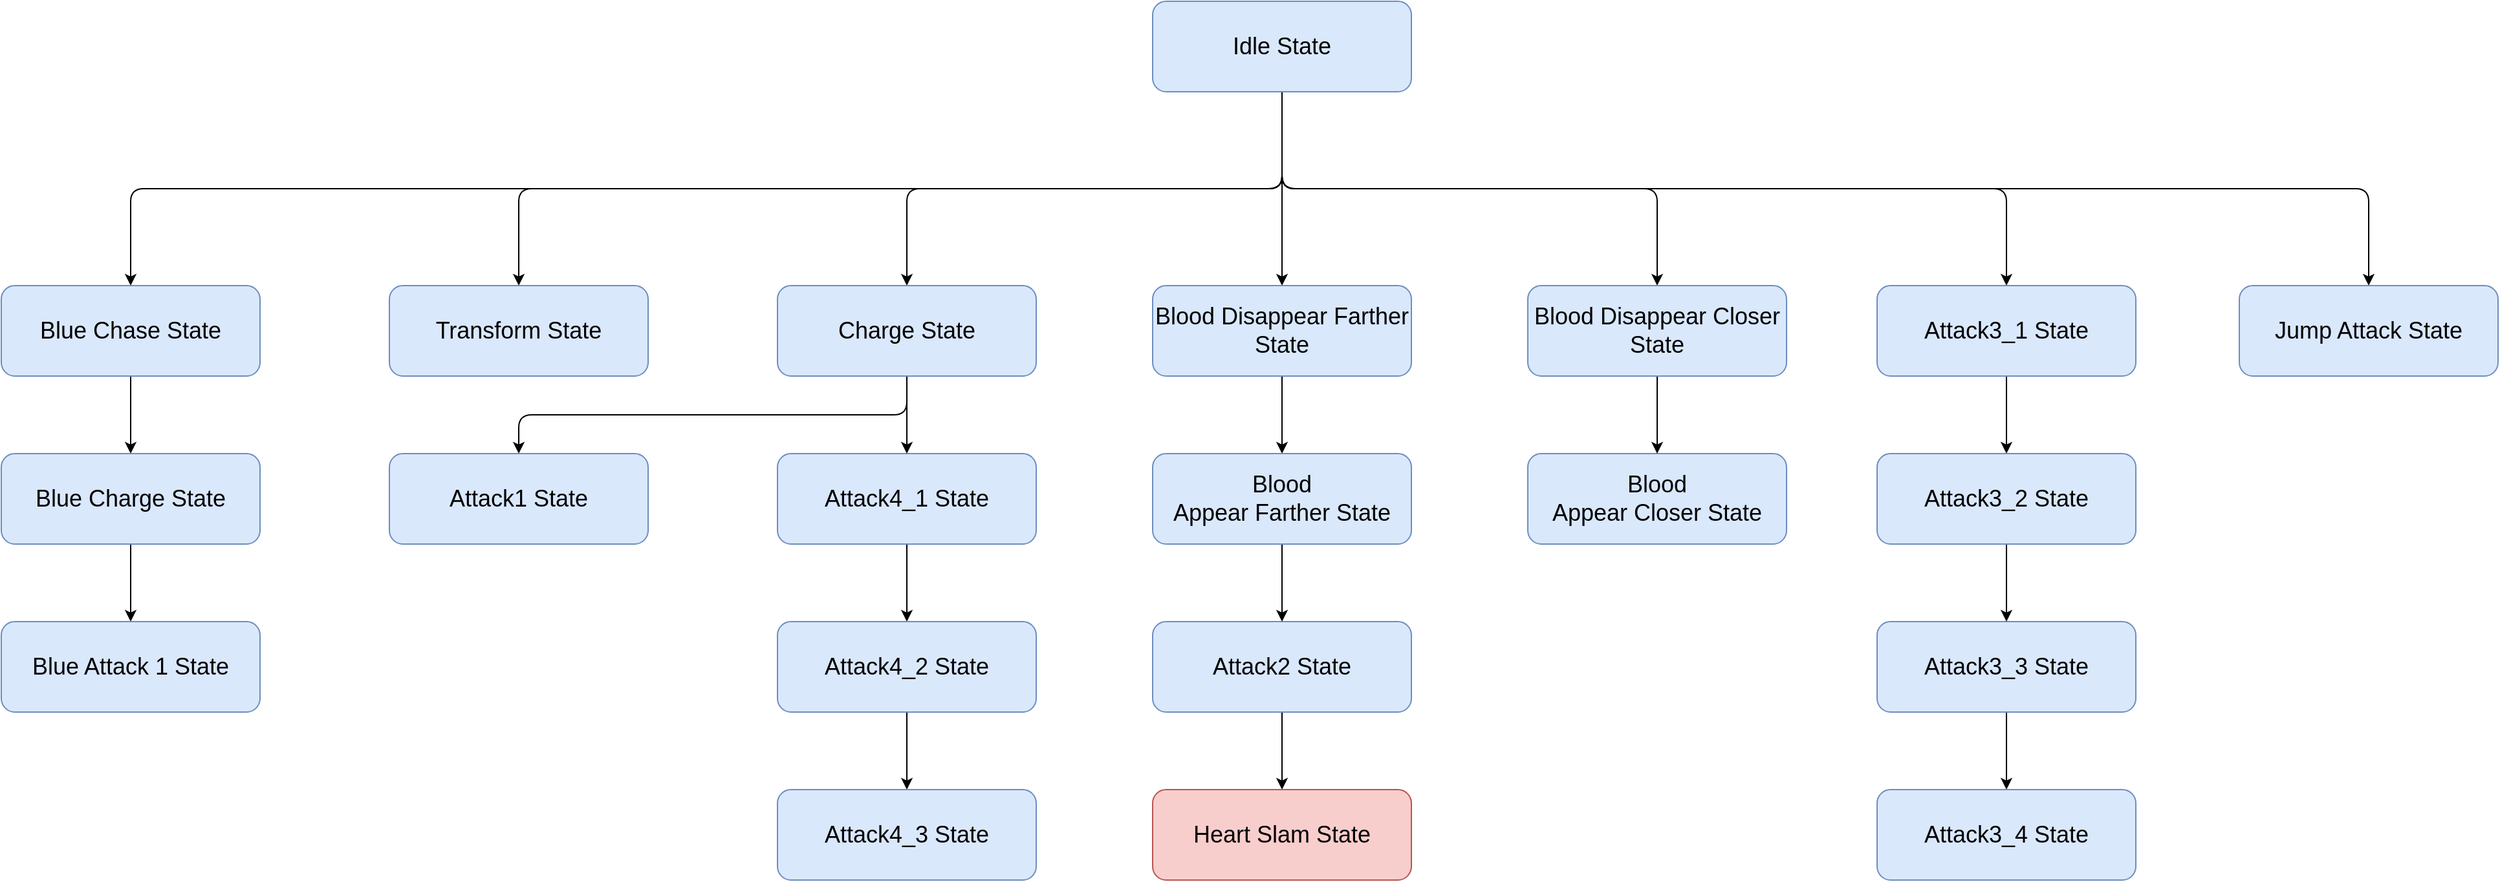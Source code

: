 <mxfile version="20.3.0" type="device"><diagram id="yj3N1LNU7EoH3uc_waRd" name="第 1 页"><mxGraphModel dx="1038" dy="649" grid="1" gridSize="10" guides="1" tooltips="1" connect="1" arrows="1" fold="1" page="1" pageScale="1" pageWidth="1920" pageHeight="1200" math="0" shadow="0"><root><mxCell id="0"/><mxCell id="1" parent="0"/><mxCell id="yRBeD5jeeStTW8QpFV6v-9" style="edgeStyle=orthogonalEdgeStyle;rounded=1;jumpStyle=arc;orthogonalLoop=1;jettySize=auto;html=1;exitX=0.5;exitY=1;exitDx=0;exitDy=0;entryX=0.5;entryY=0;entryDx=0;entryDy=0;fontSize=20;" parent="1" source="yRBeD5jeeStTW8QpFV6v-2" target="yRBeD5jeeStTW8QpFV6v-6" edge="1"><mxGeometry relative="1" as="geometry"/></mxCell><mxCell id="-qmeSp8hkiVel6xOSIss-3" style="edgeStyle=orthogonalEdgeStyle;rounded=1;jumpStyle=arc;orthogonalLoop=1;jettySize=auto;html=1;exitX=0.5;exitY=1;exitDx=0;exitDy=0;entryX=0.5;entryY=0;entryDx=0;entryDy=0;" parent="1" source="yRBeD5jeeStTW8QpFV6v-2" target="yRBeD5jeeStTW8QpFV6v-21" edge="1"><mxGeometry relative="1" as="geometry"/></mxCell><mxCell id="-qmeSp8hkiVel6xOSIss-6" style="edgeStyle=orthogonalEdgeStyle;rounded=1;jumpStyle=arc;orthogonalLoop=1;jettySize=auto;html=1;exitX=0.5;exitY=1;exitDx=0;exitDy=0;entryX=0.5;entryY=0;entryDx=0;entryDy=0;" parent="1" source="yRBeD5jeeStTW8QpFV6v-2" target="-qmeSp8hkiVel6xOSIss-4" edge="1"><mxGeometry relative="1" as="geometry"/></mxCell><mxCell id="-qmeSp8hkiVel6xOSIss-12" style="edgeStyle=orthogonalEdgeStyle;rounded=1;jumpStyle=arc;orthogonalLoop=1;jettySize=auto;html=1;exitX=0.5;exitY=1;exitDx=0;exitDy=0;entryX=0.5;entryY=0;entryDx=0;entryDy=0;" parent="1" source="yRBeD5jeeStTW8QpFV6v-2" target="-qmeSp8hkiVel6xOSIss-11" edge="1"><mxGeometry relative="1" as="geometry"/></mxCell><mxCell id="dpnIPjS-RUYCh4ms7XKw-3" style="edgeStyle=orthogonalEdgeStyle;orthogonalLoop=1;jettySize=auto;html=1;exitX=0.5;exitY=1;exitDx=0;exitDy=0;entryX=0.5;entryY=0;entryDx=0;entryDy=0;rounded=1;" parent="1" source="yRBeD5jeeStTW8QpFV6v-2" target="dpnIPjS-RUYCh4ms7XKw-1" edge="1"><mxGeometry relative="1" as="geometry"/></mxCell><mxCell id="dpnIPjS-RUYCh4ms7XKw-4" style="edgeStyle=orthogonalEdgeStyle;rounded=1;orthogonalLoop=1;jettySize=auto;html=1;exitX=0.5;exitY=1;exitDx=0;exitDy=0;entryX=0.5;entryY=0;entryDx=0;entryDy=0;" parent="1" source="yRBeD5jeeStTW8QpFV6v-2" target="yRBeD5jeeStTW8QpFV6v-4" edge="1"><mxGeometry relative="1" as="geometry"/></mxCell><mxCell id="dpnIPjS-RUYCh4ms7XKw-5" style="edgeStyle=orthogonalEdgeStyle;rounded=1;orthogonalLoop=1;jettySize=auto;html=1;exitX=0.5;exitY=1;exitDx=0;exitDy=0;" parent="1" source="yRBeD5jeeStTW8QpFV6v-2" target="yRBeD5jeeStTW8QpFV6v-7" edge="1"><mxGeometry relative="1" as="geometry"/></mxCell><mxCell id="yRBeD5jeeStTW8QpFV6v-2" value="&lt;span style=&quot;font-size: 18px;&quot;&gt;Idle State&lt;br&gt;&lt;/span&gt;" style="rounded=1;whiteSpace=wrap;html=1;fillColor=#dae8fc;strokeColor=#6c8ebf;" parent="1" vertex="1"><mxGeometry x="910" y="280" width="200" height="70" as="geometry"/></mxCell><mxCell id="dpnIPjS-RUYCh4ms7XKw-14" style="edgeStyle=orthogonalEdgeStyle;rounded=1;orthogonalLoop=1;jettySize=auto;html=1;exitX=0.5;exitY=1;exitDx=0;exitDy=0;entryX=0.5;entryY=0;entryDx=0;entryDy=0;" parent="1" source="yRBeD5jeeStTW8QpFV6v-3" target="dpnIPjS-RUYCh4ms7XKw-13" edge="1"><mxGeometry relative="1" as="geometry"/></mxCell><mxCell id="yRBeD5jeeStTW8QpFV6v-3" value="&lt;span style=&quot;font-size: 18px;&quot;&gt;Attack4_1 State&lt;/span&gt;&lt;span style=&quot;font-size: 18px;&quot;&gt;&lt;br&gt;&lt;/span&gt;" style="rounded=1;whiteSpace=wrap;html=1;fillColor=#dae8fc;strokeColor=#6c8ebf;" parent="1" vertex="1"><mxGeometry x="620" y="630" width="200" height="70" as="geometry"/></mxCell><mxCell id="dpnIPjS-RUYCh4ms7XKw-9" style="edgeStyle=orthogonalEdgeStyle;rounded=1;orthogonalLoop=1;jettySize=auto;html=1;exitX=0.5;exitY=1;exitDx=0;exitDy=0;entryX=0.5;entryY=0;entryDx=0;entryDy=0;" parent="1" source="yRBeD5jeeStTW8QpFV6v-4" target="dpnIPjS-RUYCh4ms7XKw-8" edge="1"><mxGeometry relative="1" as="geometry"/></mxCell><mxCell id="yRBeD5jeeStTW8QpFV6v-4" value="&lt;span style=&quot;font-size: 18px;&quot;&gt;Attack3_1 State&lt;/span&gt;&lt;span style=&quot;font-size: 18px;&quot;&gt;&lt;br&gt;&lt;/span&gt;" style="rounded=1;whiteSpace=wrap;html=1;fillColor=#dae8fc;strokeColor=#6c8ebf;" parent="1" vertex="1"><mxGeometry x="1470" y="500" width="200" height="70" as="geometry"/></mxCell><mxCell id="yRBeD5jeeStTW8QpFV6v-20" style="edgeStyle=orthogonalEdgeStyle;rounded=1;jumpStyle=arc;orthogonalLoop=1;jettySize=auto;html=1;exitX=0.5;exitY=1;exitDx=0;exitDy=0;entryX=0.5;entryY=0;entryDx=0;entryDy=0;fontSize=20;" parent="1" source="yRBeD5jeeStTW8QpFV6v-5" target="yRBeD5jeeStTW8QpFV6v-19" edge="1"><mxGeometry relative="1" as="geometry"/></mxCell><mxCell id="yRBeD5jeeStTW8QpFV6v-5" value="&lt;span style=&quot;font-size: 18px;&quot;&gt;Attack2 State&lt;/span&gt;&lt;span style=&quot;font-size: 18px;&quot;&gt;&lt;br&gt;&lt;/span&gt;" style="rounded=1;whiteSpace=wrap;html=1;fillColor=#dae8fc;strokeColor=#6c8ebf;" parent="1" vertex="1"><mxGeometry x="910" y="760" width="200" height="70" as="geometry"/></mxCell><mxCell id="yRBeD5jeeStTW8QpFV6v-28" style="edgeStyle=orthogonalEdgeStyle;rounded=1;jumpStyle=arc;orthogonalLoop=1;jettySize=auto;html=1;exitX=0.5;exitY=1;exitDx=0;exitDy=0;entryX=0.5;entryY=0;entryDx=0;entryDy=0;fontSize=20;" parent="1" source="yRBeD5jeeStTW8QpFV6v-6" target="yRBeD5jeeStTW8QpFV6v-11" edge="1"><mxGeometry relative="1" as="geometry"/></mxCell><mxCell id="yRBeD5jeeStTW8QpFV6v-29" style="edgeStyle=orthogonalEdgeStyle;rounded=1;jumpStyle=arc;orthogonalLoop=1;jettySize=auto;html=1;exitX=0.5;exitY=1;exitDx=0;exitDy=0;entryX=0.5;entryY=0;entryDx=0;entryDy=0;fontSize=20;" parent="1" source="yRBeD5jeeStTW8QpFV6v-6" target="yRBeD5jeeStTW8QpFV6v-3" edge="1"><mxGeometry relative="1" as="geometry"/></mxCell><mxCell id="yRBeD5jeeStTW8QpFV6v-6" value="&lt;span style=&quot;font-size: 18px;&quot;&gt;Charge State&lt;br&gt;&lt;/span&gt;" style="rounded=1;whiteSpace=wrap;html=1;fillColor=#dae8fc;strokeColor=#6c8ebf;" parent="1" vertex="1"><mxGeometry x="620" y="500" width="200" height="70" as="geometry"/></mxCell><mxCell id="yRBeD5jeeStTW8QpFV6v-7" value="&lt;span style=&quot;font-size: 18px;&quot;&gt;Jump Attack State&lt;/span&gt;&lt;span style=&quot;font-size: 18px;&quot;&gt;&lt;br&gt;&lt;/span&gt;" style="rounded=1;whiteSpace=wrap;html=1;fillColor=#dae8fc;strokeColor=#6c8ebf;" parent="1" vertex="1"><mxGeometry x="1750" y="500" width="200" height="70" as="geometry"/></mxCell><mxCell id="yRBeD5jeeStTW8QpFV6v-11" value="&lt;span style=&quot;font-size: 18px;&quot;&gt;Attack1 State&lt;br&gt;&lt;/span&gt;" style="rounded=1;whiteSpace=wrap;html=1;fillColor=#dae8fc;strokeColor=#6c8ebf;" parent="1" vertex="1"><mxGeometry x="320" y="630" width="200" height="70" as="geometry"/></mxCell><mxCell id="yRBeD5jeeStTW8QpFV6v-19" value="&lt;span style=&quot;font-size: 18px;&quot;&gt;Heart Slam State&lt;/span&gt;&lt;span style=&quot;font-size: 18px;&quot;&gt;&lt;br&gt;&lt;/span&gt;" style="rounded=1;whiteSpace=wrap;html=1;fillColor=#f8cecc;strokeColor=#b85450;" parent="1" vertex="1"><mxGeometry x="910" y="890" width="200" height="70" as="geometry"/></mxCell><mxCell id="yRBeD5jeeStTW8QpFV6v-24" style="edgeStyle=orthogonalEdgeStyle;rounded=1;jumpStyle=arc;orthogonalLoop=1;jettySize=auto;html=1;exitX=0.5;exitY=1;exitDx=0;exitDy=0;entryX=0.5;entryY=0;entryDx=0;entryDy=0;fontSize=20;" parent="1" source="yRBeD5jeeStTW8QpFV6v-21" target="yRBeD5jeeStTW8QpFV6v-23" edge="1"><mxGeometry relative="1" as="geometry"/></mxCell><mxCell id="yRBeD5jeeStTW8QpFV6v-21" value="&lt;span style=&quot;font-size: 18px;&quot;&gt;Blood Disappear Farther State&lt;br&gt;&lt;/span&gt;" style="rounded=1;whiteSpace=wrap;html=1;fillColor=#dae8fc;strokeColor=#6c8ebf;" parent="1" vertex="1"><mxGeometry x="910" y="500" width="200" height="70" as="geometry"/></mxCell><mxCell id="yRBeD5jeeStTW8QpFV6v-30" style="edgeStyle=orthogonalEdgeStyle;rounded=1;jumpStyle=arc;orthogonalLoop=1;jettySize=auto;html=1;exitX=0.5;exitY=1;exitDx=0;exitDy=0;entryX=0.5;entryY=0;entryDx=0;entryDy=0;fontSize=20;" parent="1" source="yRBeD5jeeStTW8QpFV6v-23" target="yRBeD5jeeStTW8QpFV6v-5" edge="1"><mxGeometry relative="1" as="geometry"/></mxCell><mxCell id="yRBeD5jeeStTW8QpFV6v-23" value="&lt;span style=&quot;font-size: 18px;&quot;&gt;Blood Appear&amp;nbsp;&lt;/span&gt;&lt;span style=&quot;font-size: 18px;&quot;&gt;Farther&amp;nbsp;&lt;/span&gt;&lt;span style=&quot;font-size: 18px;&quot;&gt;State&lt;br&gt;&lt;/span&gt;" style="rounded=1;whiteSpace=wrap;html=1;fillColor=#dae8fc;strokeColor=#6c8ebf;" parent="1" vertex="1"><mxGeometry x="910" y="630" width="200" height="70" as="geometry"/></mxCell><mxCell id="yRBeD5jeeStTW8QpFV6v-35" value="&lt;span style=&quot;font-size: 18px;&quot;&gt;Blood Appear&amp;nbsp;&lt;/span&gt;&lt;span style=&quot;font-size: 18px;&quot;&gt;Closer&amp;nbsp;&lt;/span&gt;&lt;span style=&quot;font-size: 18px;&quot;&gt;State&lt;/span&gt;&lt;span style=&quot;font-size: 18px;&quot;&gt;&lt;br&gt;&lt;/span&gt;" style="rounded=1;whiteSpace=wrap;html=1;fillColor=#dae8fc;strokeColor=#6c8ebf;" parent="1" vertex="1"><mxGeometry x="1200" y="630" width="200" height="70" as="geometry"/></mxCell><mxCell id="-qmeSp8hkiVel6xOSIss-7" style="edgeStyle=orthogonalEdgeStyle;rounded=1;jumpStyle=arc;orthogonalLoop=1;jettySize=auto;html=1;exitX=0.5;exitY=1;exitDx=0;exitDy=0;entryX=0.5;entryY=0;entryDx=0;entryDy=0;" parent="1" source="-qmeSp8hkiVel6xOSIss-4" target="-qmeSp8hkiVel6xOSIss-5" edge="1"><mxGeometry relative="1" as="geometry"/></mxCell><mxCell id="-qmeSp8hkiVel6xOSIss-4" value="&lt;span style=&quot;font-size: 18px;&quot;&gt;Blue Chase State&lt;/span&gt;&lt;span style=&quot;font-size: 18px;&quot;&gt;&lt;br&gt;&lt;/span&gt;" style="rounded=1;whiteSpace=wrap;html=1;fillColor=#dae8fc;strokeColor=#6c8ebf;" parent="1" vertex="1"><mxGeometry x="20" y="500" width="200" height="70" as="geometry"/></mxCell><mxCell id="-qmeSp8hkiVel6xOSIss-10" style="edgeStyle=orthogonalEdgeStyle;rounded=1;jumpStyle=arc;orthogonalLoop=1;jettySize=auto;html=1;exitX=0.5;exitY=1;exitDx=0;exitDy=0;entryX=0.5;entryY=0;entryDx=0;entryDy=0;" parent="1" source="-qmeSp8hkiVel6xOSIss-5" target="-qmeSp8hkiVel6xOSIss-9" edge="1"><mxGeometry relative="1" as="geometry"/></mxCell><mxCell id="-qmeSp8hkiVel6xOSIss-5" value="&lt;span style=&quot;font-size: 18px;&quot;&gt;Blue Charge State&lt;/span&gt;&lt;span style=&quot;font-size: 18px;&quot;&gt;&lt;br&gt;&lt;/span&gt;" style="rounded=1;whiteSpace=wrap;html=1;fillColor=#dae8fc;strokeColor=#6c8ebf;" parent="1" vertex="1"><mxGeometry x="20" y="630" width="200" height="70" as="geometry"/></mxCell><mxCell id="-qmeSp8hkiVel6xOSIss-9" value="&lt;span style=&quot;font-size: 18px;&quot;&gt;Blue Attack 1 State&lt;/span&gt;&lt;span style=&quot;font-size: 18px;&quot;&gt;&lt;br&gt;&lt;/span&gt;" style="rounded=1;whiteSpace=wrap;html=1;fillColor=#dae8fc;strokeColor=#6c8ebf;" parent="1" vertex="1"><mxGeometry x="20" y="760" width="200" height="70" as="geometry"/></mxCell><mxCell id="-qmeSp8hkiVel6xOSIss-11" value="&lt;span style=&quot;font-size: 18px;&quot;&gt;Transform State&lt;/span&gt;&lt;span style=&quot;font-size: 18px;&quot;&gt;&lt;br&gt;&lt;/span&gt;" style="rounded=1;whiteSpace=wrap;html=1;fillColor=#dae8fc;strokeColor=#6c8ebf;" parent="1" vertex="1"><mxGeometry x="320" y="500" width="200" height="70" as="geometry"/></mxCell><mxCell id="dpnIPjS-RUYCh4ms7XKw-2" style="edgeStyle=orthogonalEdgeStyle;rounded=0;orthogonalLoop=1;jettySize=auto;html=1;exitX=0.5;exitY=1;exitDx=0;exitDy=0;entryX=0.5;entryY=0;entryDx=0;entryDy=0;" parent="1" source="dpnIPjS-RUYCh4ms7XKw-1" target="yRBeD5jeeStTW8QpFV6v-35" edge="1"><mxGeometry relative="1" as="geometry"/></mxCell><mxCell id="dpnIPjS-RUYCh4ms7XKw-1" value="&lt;span style=&quot;font-size: 18px;&quot;&gt;Blood Disappear Closer State&lt;/span&gt;&lt;span style=&quot;font-size: 18px;&quot;&gt;&lt;br&gt;&lt;/span&gt;" style="rounded=1;whiteSpace=wrap;html=1;fillColor=#dae8fc;strokeColor=#6c8ebf;" parent="1" vertex="1"><mxGeometry x="1200" y="500" width="200" height="70" as="geometry"/></mxCell><mxCell id="dpnIPjS-RUYCh4ms7XKw-12" style="edgeStyle=orthogonalEdgeStyle;rounded=1;orthogonalLoop=1;jettySize=auto;html=1;exitX=0.5;exitY=1;exitDx=0;exitDy=0;entryX=0.5;entryY=0;entryDx=0;entryDy=0;" parent="1" source="dpnIPjS-RUYCh4ms7XKw-7" target="dpnIPjS-RUYCh4ms7XKw-11" edge="1"><mxGeometry relative="1" as="geometry"/></mxCell><mxCell id="dpnIPjS-RUYCh4ms7XKw-7" value="&lt;span style=&quot;font-size: 18px;&quot;&gt;Attack3_3 State&lt;/span&gt;&lt;span style=&quot;font-size: 18px;&quot;&gt;&lt;br&gt;&lt;/span&gt;" style="rounded=1;whiteSpace=wrap;html=1;fillColor=#dae8fc;strokeColor=#6c8ebf;" parent="1" vertex="1"><mxGeometry x="1470" y="760" width="200" height="70" as="geometry"/></mxCell><mxCell id="dpnIPjS-RUYCh4ms7XKw-10" style="edgeStyle=orthogonalEdgeStyle;rounded=1;orthogonalLoop=1;jettySize=auto;html=1;exitX=0.5;exitY=1;exitDx=0;exitDy=0;" parent="1" source="dpnIPjS-RUYCh4ms7XKw-8" target="dpnIPjS-RUYCh4ms7XKw-7" edge="1"><mxGeometry relative="1" as="geometry"/></mxCell><mxCell id="dpnIPjS-RUYCh4ms7XKw-8" value="&lt;span style=&quot;font-size: 18px;&quot;&gt;Attack3_2 State&lt;/span&gt;&lt;span style=&quot;font-size: 18px;&quot;&gt;&lt;br&gt;&lt;/span&gt;" style="rounded=1;whiteSpace=wrap;html=1;fillColor=#dae8fc;strokeColor=#6c8ebf;" parent="1" vertex="1"><mxGeometry x="1470" y="630" width="200" height="70" as="geometry"/></mxCell><mxCell id="dpnIPjS-RUYCh4ms7XKw-11" value="&lt;span style=&quot;font-size: 18px;&quot;&gt;Attack3_4 State&lt;/span&gt;&lt;span style=&quot;font-size: 18px;&quot;&gt;&lt;br&gt;&lt;/span&gt;" style="rounded=1;whiteSpace=wrap;html=1;fillColor=#dae8fc;strokeColor=#6c8ebf;" parent="1" vertex="1"><mxGeometry x="1470" y="890" width="200" height="70" as="geometry"/></mxCell><mxCell id="dpnIPjS-RUYCh4ms7XKw-16" style="edgeStyle=orthogonalEdgeStyle;rounded=1;orthogonalLoop=1;jettySize=auto;html=1;exitX=0.5;exitY=1;exitDx=0;exitDy=0;" parent="1" source="dpnIPjS-RUYCh4ms7XKw-13" target="dpnIPjS-RUYCh4ms7XKw-15" edge="1"><mxGeometry relative="1" as="geometry"/></mxCell><mxCell id="dpnIPjS-RUYCh4ms7XKw-13" value="&lt;span style=&quot;font-size: 18px;&quot;&gt;Attack4_2 State&lt;/span&gt;&lt;span style=&quot;font-size: 18px;&quot;&gt;&lt;br&gt;&lt;/span&gt;" style="rounded=1;whiteSpace=wrap;html=1;fillColor=#dae8fc;strokeColor=#6c8ebf;" parent="1" vertex="1"><mxGeometry x="620" y="760" width="200" height="70" as="geometry"/></mxCell><mxCell id="dpnIPjS-RUYCh4ms7XKw-15" value="&lt;span style=&quot;font-size: 18px;&quot;&gt;Attack4_3 State&lt;/span&gt;&lt;span style=&quot;font-size: 18px;&quot;&gt;&lt;br&gt;&lt;/span&gt;" style="rounded=1;whiteSpace=wrap;html=1;fillColor=#dae8fc;strokeColor=#6c8ebf;" parent="1" vertex="1"><mxGeometry x="620" y="890" width="200" height="70" as="geometry"/></mxCell></root></mxGraphModel></diagram></mxfile>